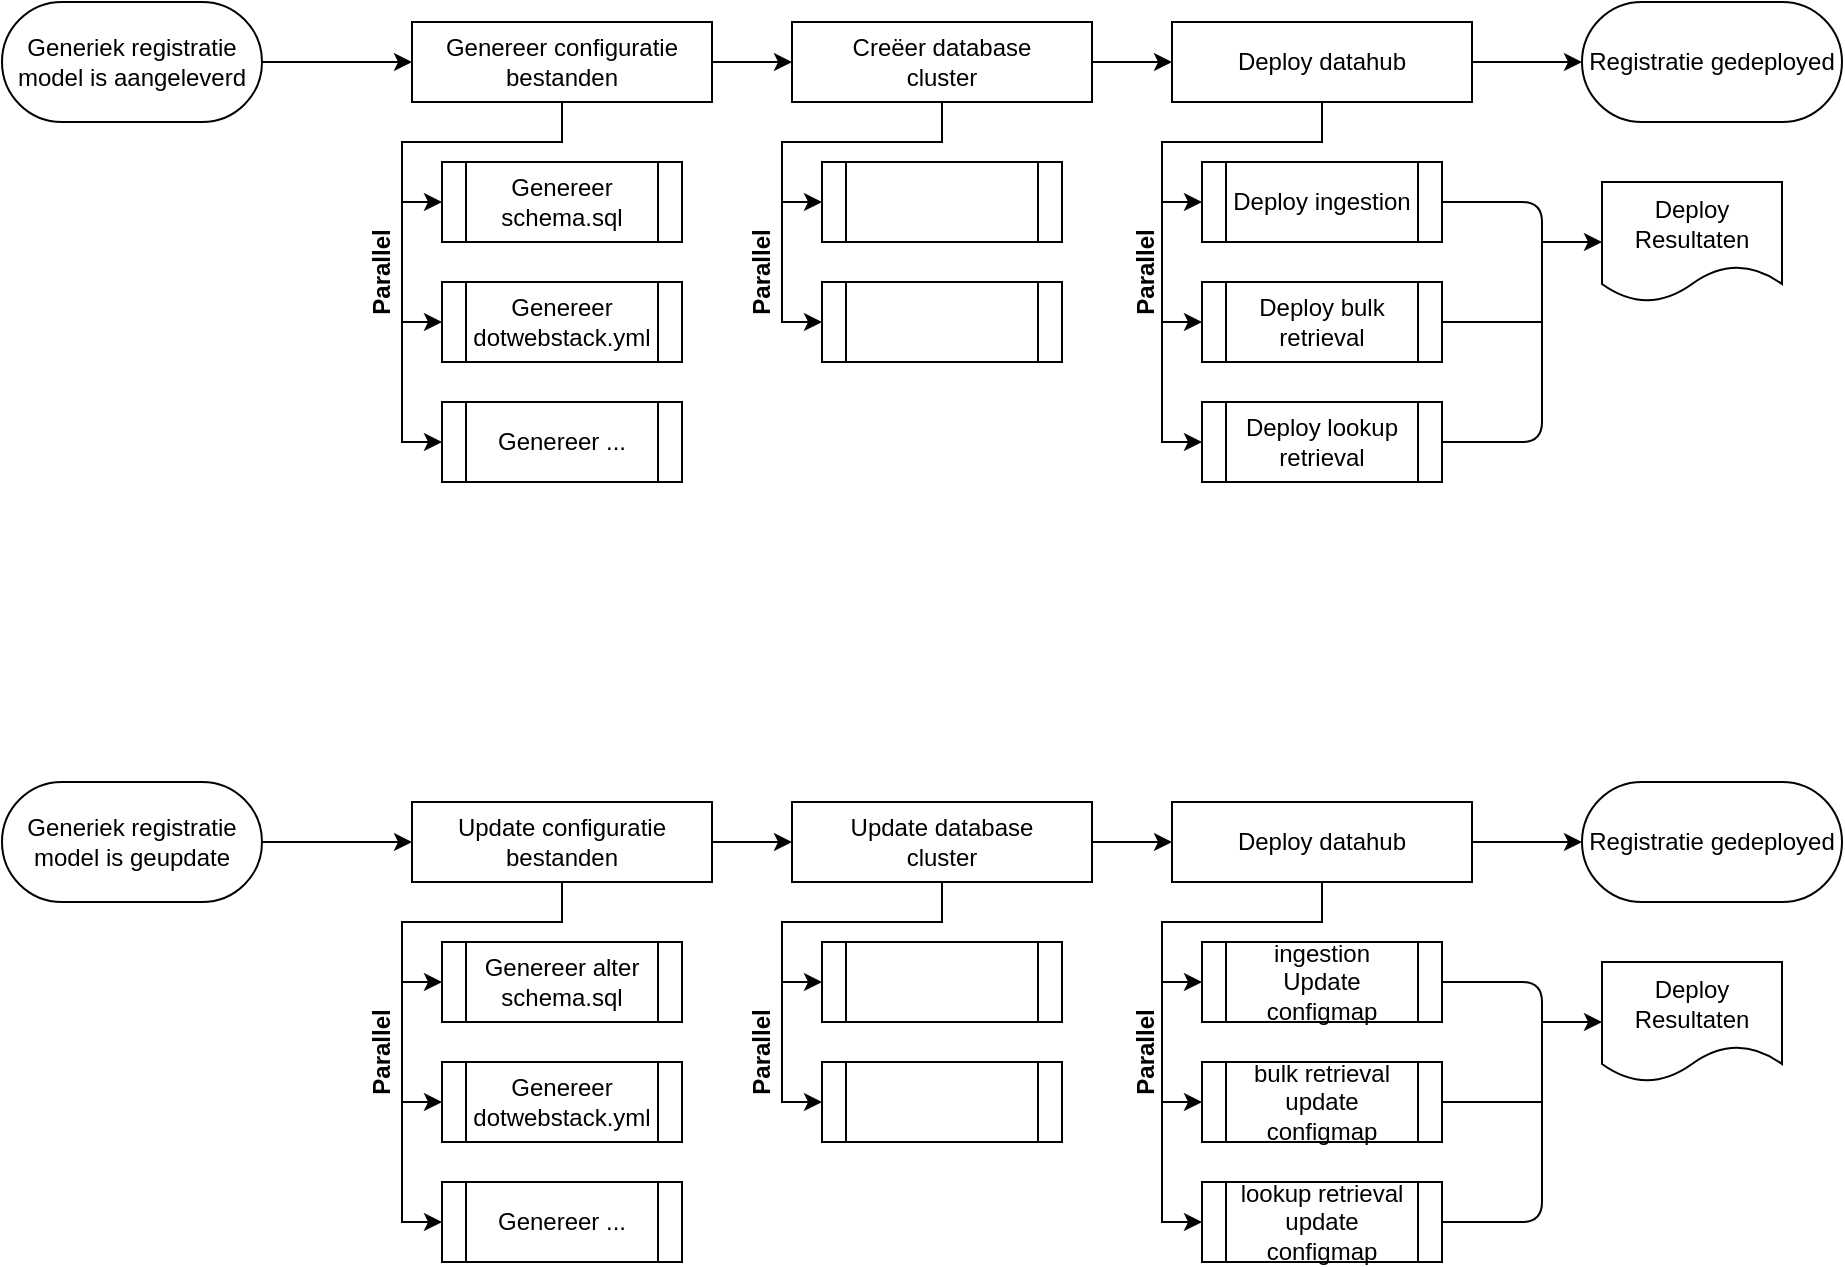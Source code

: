 <mxfile version="14.6.5" type="github">
  <diagram id="kgpKYQtTHZ0yAKxKKP6v" name="Page-1">
    <mxGraphModel dx="2062" dy="1122" grid="1" gridSize="10" guides="1" tooltips="1" connect="1" arrows="1" fold="1" page="1" pageScale="1" pageWidth="1169" pageHeight="827" math="0" shadow="0">
      <root>
        <mxCell id="0" />
        <mxCell id="1" parent="0" />
        <mxCell id="wzjEfONjaSVztIFdyo96-33" style="edgeStyle=elbowEdgeStyle;rounded=0;orthogonalLoop=1;jettySize=auto;html=1;exitX=1;exitY=0.5;exitDx=0;exitDy=0;entryX=0;entryY=0.5;entryDx=0;entryDy=0;" parent="1" source="wzjEfONjaSVztIFdyo96-2" target="wzjEfONjaSVztIFdyo96-3" edge="1">
          <mxGeometry relative="1" as="geometry" />
        </mxCell>
        <mxCell id="wzjEfONjaSVztIFdyo96-2" value="Generiek registratie model is aangeleverd" style="rounded=1;whiteSpace=wrap;html=1;arcSize=50;" parent="1" vertex="1">
          <mxGeometry x="40" y="120" width="130" height="60" as="geometry" />
        </mxCell>
        <mxCell id="wzjEfONjaSVztIFdyo96-8" style="edgeStyle=orthogonalEdgeStyle;rounded=0;orthogonalLoop=1;jettySize=auto;html=1;entryX=0;entryY=0.5;entryDx=0;entryDy=0;" parent="1" source="wzjEfONjaSVztIFdyo96-3" target="wzjEfONjaSVztIFdyo96-5" edge="1">
          <mxGeometry relative="1" as="geometry" />
        </mxCell>
        <mxCell id="wzjEfONjaSVztIFdyo96-35" style="edgeStyle=elbowEdgeStyle;rounded=0;orthogonalLoop=1;jettySize=auto;html=1;exitX=1;exitY=0.5;exitDx=0;exitDy=0;entryX=0;entryY=0.5;entryDx=0;entryDy=0;" parent="1" source="wzjEfONjaSVztIFdyo96-3" target="wzjEfONjaSVztIFdyo96-19" edge="1">
          <mxGeometry relative="1" as="geometry" />
        </mxCell>
        <mxCell id="wzjEfONjaSVztIFdyo96-3" value="Genereer configuratie bestanden" style="rounded=0;whiteSpace=wrap;html=1;" parent="1" vertex="1">
          <mxGeometry x="245" y="130" width="150" height="40" as="geometry" />
        </mxCell>
        <mxCell id="wzjEfONjaSVztIFdyo96-5" value="Genereer schema.sql" style="shape=process;whiteSpace=wrap;html=1;backgroundOutline=1;" parent="1" vertex="1">
          <mxGeometry x="260" y="200" width="120" height="40" as="geometry" />
        </mxCell>
        <mxCell id="wzjEfONjaSVztIFdyo96-6" value="Genereer dotwebstack.yml" style="shape=process;whiteSpace=wrap;html=1;backgroundOutline=1;" parent="1" vertex="1">
          <mxGeometry x="260" y="260" width="120" height="40" as="geometry" />
        </mxCell>
        <mxCell id="wzjEfONjaSVztIFdyo96-14" value="" style="edgeStyle=orthogonalEdgeStyle;rounded=0;orthogonalLoop=1;jettySize=auto;html=1;" parent="1" target="wzjEfONjaSVztIFdyo96-6" edge="1">
          <mxGeometry width="50" height="50" relative="1" as="geometry">
            <mxPoint x="240" y="220" as="sourcePoint" />
            <mxPoint x="200" y="390" as="targetPoint" />
            <Array as="points">
              <mxPoint x="240" y="280" />
            </Array>
          </mxGeometry>
        </mxCell>
        <mxCell id="wzjEfONjaSVztIFdyo96-16" value="" style="edgeStyle=orthogonalEdgeStyle;rounded=0;orthogonalLoop=1;jettySize=auto;html=1;" parent="1" edge="1">
          <mxGeometry width="50" height="50" relative="1" as="geometry">
            <mxPoint x="240" y="280" as="sourcePoint" />
            <mxPoint x="260" y="340" as="targetPoint" />
            <Array as="points">
              <mxPoint x="240" y="340" />
            </Array>
          </mxGeometry>
        </mxCell>
        <mxCell id="wzjEfONjaSVztIFdyo96-17" value="Genereer ..." style="shape=process;whiteSpace=wrap;html=1;backgroundOutline=1;" parent="1" vertex="1">
          <mxGeometry x="260" y="320" width="120" height="40" as="geometry" />
        </mxCell>
        <mxCell id="wzjEfONjaSVztIFdyo96-18" style="edgeStyle=orthogonalEdgeStyle;rounded=0;orthogonalLoop=1;jettySize=auto;html=1;entryX=0;entryY=0.5;entryDx=0;entryDy=0;" parent="1" source="wzjEfONjaSVztIFdyo96-19" target="wzjEfONjaSVztIFdyo96-20" edge="1">
          <mxGeometry relative="1" as="geometry" />
        </mxCell>
        <mxCell id="wzjEfONjaSVztIFdyo96-37" style="edgeStyle=elbowEdgeStyle;rounded=0;orthogonalLoop=1;jettySize=auto;html=1;exitX=1;exitY=0.5;exitDx=0;exitDy=0;entryX=0;entryY=0.5;entryDx=0;entryDy=0;" parent="1" source="wzjEfONjaSVztIFdyo96-19" target="wzjEfONjaSVztIFdyo96-26" edge="1">
          <mxGeometry relative="1" as="geometry" />
        </mxCell>
        <mxCell id="wzjEfONjaSVztIFdyo96-19" value="Creëer database&lt;br&gt;cluster" style="rounded=0;whiteSpace=wrap;html=1;" parent="1" vertex="1">
          <mxGeometry x="435" y="130" width="150" height="40" as="geometry" />
        </mxCell>
        <mxCell id="wzjEfONjaSVztIFdyo96-20" value="" style="shape=process;whiteSpace=wrap;html=1;backgroundOutline=1;" parent="1" vertex="1">
          <mxGeometry x="450" y="200" width="120" height="40" as="geometry" />
        </mxCell>
        <mxCell id="wzjEfONjaSVztIFdyo96-21" value="" style="shape=process;whiteSpace=wrap;html=1;backgroundOutline=1;" parent="1" vertex="1">
          <mxGeometry x="450" y="260" width="120" height="40" as="geometry" />
        </mxCell>
        <mxCell id="wzjEfONjaSVztIFdyo96-22" value="" style="edgeStyle=orthogonalEdgeStyle;rounded=0;orthogonalLoop=1;jettySize=auto;html=1;" parent="1" target="wzjEfONjaSVztIFdyo96-21" edge="1">
          <mxGeometry width="50" height="50" relative="1" as="geometry">
            <mxPoint x="430" y="220" as="sourcePoint" />
            <mxPoint x="390" y="390" as="targetPoint" />
            <Array as="points">
              <mxPoint x="430" y="280" />
            </Array>
          </mxGeometry>
        </mxCell>
        <mxCell id="wzjEfONjaSVztIFdyo96-25" style="edgeStyle=orthogonalEdgeStyle;rounded=0;orthogonalLoop=1;jettySize=auto;html=1;entryX=0;entryY=0.5;entryDx=0;entryDy=0;" parent="1" source="wzjEfONjaSVztIFdyo96-26" target="wzjEfONjaSVztIFdyo96-27" edge="1">
          <mxGeometry relative="1" as="geometry" />
        </mxCell>
        <mxCell id="wzjEfONjaSVztIFdyo96-26" value="Deploy datahub" style="rounded=0;whiteSpace=wrap;html=1;" parent="1" vertex="1">
          <mxGeometry x="625" y="130" width="150" height="40" as="geometry" />
        </mxCell>
        <mxCell id="wzjEfONjaSVztIFdyo96-27" value="Deploy ingestion" style="shape=process;whiteSpace=wrap;html=1;backgroundOutline=1;" parent="1" vertex="1">
          <mxGeometry x="640" y="200" width="120" height="40" as="geometry" />
        </mxCell>
        <mxCell id="wzjEfONjaSVztIFdyo96-28" value="Deploy bulk retrieval" style="shape=process;whiteSpace=wrap;html=1;backgroundOutline=1;" parent="1" vertex="1">
          <mxGeometry x="640" y="260" width="120" height="40" as="geometry" />
        </mxCell>
        <mxCell id="wzjEfONjaSVztIFdyo96-29" value="" style="edgeStyle=orthogonalEdgeStyle;rounded=0;orthogonalLoop=1;jettySize=auto;html=1;" parent="1" target="wzjEfONjaSVztIFdyo96-28" edge="1">
          <mxGeometry width="50" height="50" relative="1" as="geometry">
            <mxPoint x="620" y="220" as="sourcePoint" />
            <mxPoint x="580" y="390" as="targetPoint" />
            <Array as="points">
              <mxPoint x="620" y="280" />
            </Array>
          </mxGeometry>
        </mxCell>
        <mxCell id="wzjEfONjaSVztIFdyo96-30" value="" style="edgeStyle=orthogonalEdgeStyle;rounded=0;orthogonalLoop=1;jettySize=auto;html=1;" parent="1" edge="1">
          <mxGeometry width="50" height="50" relative="1" as="geometry">
            <mxPoint x="620" y="280" as="sourcePoint" />
            <mxPoint x="640" y="340" as="targetPoint" />
            <Array as="points">
              <mxPoint x="620" y="340" />
            </Array>
          </mxGeometry>
        </mxCell>
        <mxCell id="wzjEfONjaSVztIFdyo96-31" value="Deploy lookup retrieval" style="shape=process;whiteSpace=wrap;html=1;backgroundOutline=1;" parent="1" vertex="1">
          <mxGeometry x="640" y="320" width="120" height="40" as="geometry" />
        </mxCell>
        <mxCell id="wzjEfONjaSVztIFdyo96-43" value="" style="endArrow=none;html=1;entryX=1;entryY=0.5;entryDx=0;entryDy=0;exitX=1;exitY=0.5;exitDx=0;exitDy=0;edgeStyle=orthogonalEdgeStyle;" parent="1" source="wzjEfONjaSVztIFdyo96-31" target="wzjEfONjaSVztIFdyo96-27" edge="1">
          <mxGeometry width="50" height="50" relative="1" as="geometry">
            <mxPoint x="490" y="480" as="sourcePoint" />
            <mxPoint x="800" y="390" as="targetPoint" />
            <Array as="points">
              <mxPoint x="810" y="340" />
              <mxPoint x="810" y="220" />
            </Array>
          </mxGeometry>
        </mxCell>
        <mxCell id="wzjEfONjaSVztIFdyo96-46" value="" style="endArrow=none;html=1;exitX=1;exitY=0.5;exitDx=0;exitDy=0;" parent="1" source="wzjEfONjaSVztIFdyo96-28" edge="1">
          <mxGeometry width="50" height="50" relative="1" as="geometry">
            <mxPoint x="420" y="470" as="sourcePoint" />
            <mxPoint x="810" y="280" as="targetPoint" />
          </mxGeometry>
        </mxCell>
        <mxCell id="wzjEfONjaSVztIFdyo96-47" value="" style="endArrow=classic;html=1;entryX=0;entryY=0.5;entryDx=0;entryDy=0;" parent="1" target="wzjEfONjaSVztIFdyo96-48" edge="1">
          <mxGeometry width="50" height="50" relative="1" as="geometry">
            <mxPoint x="810" y="240" as="sourcePoint" />
            <mxPoint x="880" y="240" as="targetPoint" />
          </mxGeometry>
        </mxCell>
        <mxCell id="wzjEfONjaSVztIFdyo96-48" value="Deploy Resultaten" style="shape=document;whiteSpace=wrap;html=1;boundedLbl=1;" parent="1" vertex="1">
          <mxGeometry x="840" y="210" width="90" height="60" as="geometry" />
        </mxCell>
        <mxCell id="wzjEfONjaSVztIFdyo96-49" value="Parallel" style="text;html=1;strokeColor=none;fillColor=none;align=center;verticalAlign=middle;whiteSpace=wrap;rounded=0;fontStyle=1;horizontal=0;" parent="1" vertex="1">
          <mxGeometry x="215" y="220" width="30" height="70" as="geometry" />
        </mxCell>
        <mxCell id="wzjEfONjaSVztIFdyo96-50" value="Parallel" style="text;html=1;strokeColor=none;fillColor=none;align=center;verticalAlign=middle;whiteSpace=wrap;rounded=0;fontStyle=1;horizontal=0;" parent="1" vertex="1">
          <mxGeometry x="405" y="220" width="30" height="70" as="geometry" />
        </mxCell>
        <mxCell id="wzjEfONjaSVztIFdyo96-51" value="Parallel" style="text;html=1;strokeColor=none;fillColor=none;align=center;verticalAlign=middle;whiteSpace=wrap;rounded=0;fontStyle=1;horizontal=0;" parent="1" vertex="1">
          <mxGeometry x="597" y="220" width="30" height="70" as="geometry" />
        </mxCell>
        <mxCell id="wzjEfONjaSVztIFdyo96-52" value="Registratie gedeployed" style="rounded=1;whiteSpace=wrap;html=1;arcSize=50;" parent="1" vertex="1">
          <mxGeometry x="830" y="120" width="130" height="60" as="geometry" />
        </mxCell>
        <mxCell id="wzjEfONjaSVztIFdyo96-53" style="edgeStyle=elbowEdgeStyle;rounded=0;orthogonalLoop=1;jettySize=auto;html=1;exitX=1;exitY=0.5;exitDx=0;exitDy=0;entryX=0;entryY=0.5;entryDx=0;entryDy=0;" parent="1" source="wzjEfONjaSVztIFdyo96-26" target="wzjEfONjaSVztIFdyo96-52" edge="1">
          <mxGeometry relative="1" as="geometry">
            <mxPoint x="790" y="160" as="sourcePoint" />
            <mxPoint x="830" y="160" as="targetPoint" />
          </mxGeometry>
        </mxCell>
        <mxCell id="pLYKptQCvOjpQbOhUAxm-1" style="edgeStyle=elbowEdgeStyle;rounded=0;orthogonalLoop=1;jettySize=auto;html=1;exitX=1;exitY=0.5;exitDx=0;exitDy=0;entryX=0;entryY=0.5;entryDx=0;entryDy=0;" edge="1" parent="1" source="pLYKptQCvOjpQbOhUAxm-2" target="pLYKptQCvOjpQbOhUAxm-5">
          <mxGeometry relative="1" as="geometry" />
        </mxCell>
        <mxCell id="pLYKptQCvOjpQbOhUAxm-2" value="Generiek registratie model is geupdate" style="rounded=1;whiteSpace=wrap;html=1;arcSize=50;" vertex="1" parent="1">
          <mxGeometry x="40" y="510" width="130" height="60" as="geometry" />
        </mxCell>
        <mxCell id="pLYKptQCvOjpQbOhUAxm-3" style="edgeStyle=orthogonalEdgeStyle;rounded=0;orthogonalLoop=1;jettySize=auto;html=1;entryX=0;entryY=0.5;entryDx=0;entryDy=0;" edge="1" parent="1" source="pLYKptQCvOjpQbOhUAxm-5" target="pLYKptQCvOjpQbOhUAxm-6">
          <mxGeometry relative="1" as="geometry" />
        </mxCell>
        <mxCell id="pLYKptQCvOjpQbOhUAxm-4" style="edgeStyle=elbowEdgeStyle;rounded=0;orthogonalLoop=1;jettySize=auto;html=1;exitX=1;exitY=0.5;exitDx=0;exitDy=0;entryX=0;entryY=0.5;entryDx=0;entryDy=0;" edge="1" parent="1" source="pLYKptQCvOjpQbOhUAxm-5" target="pLYKptQCvOjpQbOhUAxm-13">
          <mxGeometry relative="1" as="geometry" />
        </mxCell>
        <mxCell id="pLYKptQCvOjpQbOhUAxm-5" value="Update configuratie bestanden" style="rounded=0;whiteSpace=wrap;html=1;" vertex="1" parent="1">
          <mxGeometry x="245" y="520" width="150" height="40" as="geometry" />
        </mxCell>
        <mxCell id="pLYKptQCvOjpQbOhUAxm-6" value="Genereer alter schema.sql" style="shape=process;whiteSpace=wrap;html=1;backgroundOutline=1;" vertex="1" parent="1">
          <mxGeometry x="260" y="590" width="120" height="40" as="geometry" />
        </mxCell>
        <mxCell id="pLYKptQCvOjpQbOhUAxm-7" value="Genereer dotwebstack.yml" style="shape=process;whiteSpace=wrap;html=1;backgroundOutline=1;" vertex="1" parent="1">
          <mxGeometry x="260" y="650" width="120" height="40" as="geometry" />
        </mxCell>
        <mxCell id="pLYKptQCvOjpQbOhUAxm-8" value="" style="edgeStyle=orthogonalEdgeStyle;rounded=0;orthogonalLoop=1;jettySize=auto;html=1;" edge="1" parent="1" target="pLYKptQCvOjpQbOhUAxm-7">
          <mxGeometry width="50" height="50" relative="1" as="geometry">
            <mxPoint x="240" y="610" as="sourcePoint" />
            <mxPoint x="200" y="780" as="targetPoint" />
            <Array as="points">
              <mxPoint x="240" y="670" />
            </Array>
          </mxGeometry>
        </mxCell>
        <mxCell id="pLYKptQCvOjpQbOhUAxm-9" value="" style="edgeStyle=orthogonalEdgeStyle;rounded=0;orthogonalLoop=1;jettySize=auto;html=1;" edge="1" parent="1">
          <mxGeometry width="50" height="50" relative="1" as="geometry">
            <mxPoint x="240" y="670" as="sourcePoint" />
            <mxPoint x="260" y="730" as="targetPoint" />
            <Array as="points">
              <mxPoint x="240" y="730" />
            </Array>
          </mxGeometry>
        </mxCell>
        <mxCell id="pLYKptQCvOjpQbOhUAxm-10" value="Genereer ..." style="shape=process;whiteSpace=wrap;html=1;backgroundOutline=1;" vertex="1" parent="1">
          <mxGeometry x="260" y="710" width="120" height="40" as="geometry" />
        </mxCell>
        <mxCell id="pLYKptQCvOjpQbOhUAxm-11" style="edgeStyle=orthogonalEdgeStyle;rounded=0;orthogonalLoop=1;jettySize=auto;html=1;entryX=0;entryY=0.5;entryDx=0;entryDy=0;" edge="1" parent="1" source="pLYKptQCvOjpQbOhUAxm-13" target="pLYKptQCvOjpQbOhUAxm-14">
          <mxGeometry relative="1" as="geometry" />
        </mxCell>
        <mxCell id="pLYKptQCvOjpQbOhUAxm-12" style="edgeStyle=elbowEdgeStyle;rounded=0;orthogonalLoop=1;jettySize=auto;html=1;exitX=1;exitY=0.5;exitDx=0;exitDy=0;entryX=0;entryY=0.5;entryDx=0;entryDy=0;" edge="1" parent="1" source="pLYKptQCvOjpQbOhUAxm-13" target="pLYKptQCvOjpQbOhUAxm-18">
          <mxGeometry relative="1" as="geometry" />
        </mxCell>
        <mxCell id="pLYKptQCvOjpQbOhUAxm-13" value="Update database&lt;br&gt;cluster" style="rounded=0;whiteSpace=wrap;html=1;" vertex="1" parent="1">
          <mxGeometry x="435" y="520" width="150" height="40" as="geometry" />
        </mxCell>
        <mxCell id="pLYKptQCvOjpQbOhUAxm-14" value="" style="shape=process;whiteSpace=wrap;html=1;backgroundOutline=1;" vertex="1" parent="1">
          <mxGeometry x="450" y="590" width="120" height="40" as="geometry" />
        </mxCell>
        <mxCell id="pLYKptQCvOjpQbOhUAxm-15" value="" style="shape=process;whiteSpace=wrap;html=1;backgroundOutline=1;" vertex="1" parent="1">
          <mxGeometry x="450" y="650" width="120" height="40" as="geometry" />
        </mxCell>
        <mxCell id="pLYKptQCvOjpQbOhUAxm-16" value="" style="edgeStyle=orthogonalEdgeStyle;rounded=0;orthogonalLoop=1;jettySize=auto;html=1;" edge="1" parent="1" target="pLYKptQCvOjpQbOhUAxm-15">
          <mxGeometry width="50" height="50" relative="1" as="geometry">
            <mxPoint x="430" y="610" as="sourcePoint" />
            <mxPoint x="390" y="780" as="targetPoint" />
            <Array as="points">
              <mxPoint x="430" y="670" />
            </Array>
          </mxGeometry>
        </mxCell>
        <mxCell id="pLYKptQCvOjpQbOhUAxm-17" style="edgeStyle=orthogonalEdgeStyle;rounded=0;orthogonalLoop=1;jettySize=auto;html=1;entryX=0;entryY=0.5;entryDx=0;entryDy=0;" edge="1" parent="1" source="pLYKptQCvOjpQbOhUAxm-18" target="pLYKptQCvOjpQbOhUAxm-19">
          <mxGeometry relative="1" as="geometry" />
        </mxCell>
        <mxCell id="pLYKptQCvOjpQbOhUAxm-18" value="Deploy datahub" style="rounded=0;whiteSpace=wrap;html=1;" vertex="1" parent="1">
          <mxGeometry x="625" y="520" width="150" height="40" as="geometry" />
        </mxCell>
        <mxCell id="pLYKptQCvOjpQbOhUAxm-19" value="ingestion&lt;br&gt;Update configmap" style="shape=process;whiteSpace=wrap;html=1;backgroundOutline=1;" vertex="1" parent="1">
          <mxGeometry x="640" y="590" width="120" height="40" as="geometry" />
        </mxCell>
        <mxCell id="pLYKptQCvOjpQbOhUAxm-20" value="bulk retrieval&lt;br&gt;update configmap" style="shape=process;whiteSpace=wrap;html=1;backgroundOutline=1;" vertex="1" parent="1">
          <mxGeometry x="640" y="650" width="120" height="40" as="geometry" />
        </mxCell>
        <mxCell id="pLYKptQCvOjpQbOhUAxm-21" value="" style="edgeStyle=orthogonalEdgeStyle;rounded=0;orthogonalLoop=1;jettySize=auto;html=1;" edge="1" parent="1" target="pLYKptQCvOjpQbOhUAxm-20">
          <mxGeometry width="50" height="50" relative="1" as="geometry">
            <mxPoint x="620" y="610" as="sourcePoint" />
            <mxPoint x="580" y="780" as="targetPoint" />
            <Array as="points">
              <mxPoint x="620" y="670" />
            </Array>
          </mxGeometry>
        </mxCell>
        <mxCell id="pLYKptQCvOjpQbOhUAxm-22" value="" style="edgeStyle=orthogonalEdgeStyle;rounded=0;orthogonalLoop=1;jettySize=auto;html=1;" edge="1" parent="1">
          <mxGeometry width="50" height="50" relative="1" as="geometry">
            <mxPoint x="620" y="670" as="sourcePoint" />
            <mxPoint x="640" y="730" as="targetPoint" />
            <Array as="points">
              <mxPoint x="620" y="730" />
            </Array>
          </mxGeometry>
        </mxCell>
        <mxCell id="pLYKptQCvOjpQbOhUAxm-23" value="lookup retrieval&lt;br&gt;update configmap" style="shape=process;whiteSpace=wrap;html=1;backgroundOutline=1;" vertex="1" parent="1">
          <mxGeometry x="640" y="710" width="120" height="40" as="geometry" />
        </mxCell>
        <mxCell id="pLYKptQCvOjpQbOhUAxm-24" value="" style="endArrow=none;html=1;entryX=1;entryY=0.5;entryDx=0;entryDy=0;exitX=1;exitY=0.5;exitDx=0;exitDy=0;edgeStyle=orthogonalEdgeStyle;" edge="1" parent="1" source="pLYKptQCvOjpQbOhUAxm-23" target="pLYKptQCvOjpQbOhUAxm-19">
          <mxGeometry width="50" height="50" relative="1" as="geometry">
            <mxPoint x="490" y="870" as="sourcePoint" />
            <mxPoint x="800" y="780" as="targetPoint" />
            <Array as="points">
              <mxPoint x="810" y="730" />
              <mxPoint x="810" y="610" />
            </Array>
          </mxGeometry>
        </mxCell>
        <mxCell id="pLYKptQCvOjpQbOhUAxm-25" value="" style="endArrow=none;html=1;exitX=1;exitY=0.5;exitDx=0;exitDy=0;" edge="1" parent="1" source="pLYKptQCvOjpQbOhUAxm-20">
          <mxGeometry width="50" height="50" relative="1" as="geometry">
            <mxPoint x="420" y="860" as="sourcePoint" />
            <mxPoint x="810" y="670" as="targetPoint" />
          </mxGeometry>
        </mxCell>
        <mxCell id="pLYKptQCvOjpQbOhUAxm-26" value="" style="endArrow=classic;html=1;entryX=0;entryY=0.5;entryDx=0;entryDy=0;" edge="1" parent="1" target="pLYKptQCvOjpQbOhUAxm-27">
          <mxGeometry width="50" height="50" relative="1" as="geometry">
            <mxPoint x="810" y="630" as="sourcePoint" />
            <mxPoint x="880" y="630" as="targetPoint" />
          </mxGeometry>
        </mxCell>
        <mxCell id="pLYKptQCvOjpQbOhUAxm-27" value="Deploy Resultaten" style="shape=document;whiteSpace=wrap;html=1;boundedLbl=1;" vertex="1" parent="1">
          <mxGeometry x="840" y="600" width="90" height="60" as="geometry" />
        </mxCell>
        <mxCell id="pLYKptQCvOjpQbOhUAxm-28" value="Parallel" style="text;html=1;strokeColor=none;fillColor=none;align=center;verticalAlign=middle;whiteSpace=wrap;rounded=0;fontStyle=1;horizontal=0;" vertex="1" parent="1">
          <mxGeometry x="215" y="610" width="30" height="70" as="geometry" />
        </mxCell>
        <mxCell id="pLYKptQCvOjpQbOhUAxm-29" value="Parallel" style="text;html=1;strokeColor=none;fillColor=none;align=center;verticalAlign=middle;whiteSpace=wrap;rounded=0;fontStyle=1;horizontal=0;" vertex="1" parent="1">
          <mxGeometry x="405" y="610" width="30" height="70" as="geometry" />
        </mxCell>
        <mxCell id="pLYKptQCvOjpQbOhUAxm-30" value="Parallel" style="text;html=1;strokeColor=none;fillColor=none;align=center;verticalAlign=middle;whiteSpace=wrap;rounded=0;fontStyle=1;horizontal=0;" vertex="1" parent="1">
          <mxGeometry x="597" y="610" width="30" height="70" as="geometry" />
        </mxCell>
        <mxCell id="pLYKptQCvOjpQbOhUAxm-31" value="Registratie gedeployed" style="rounded=1;whiteSpace=wrap;html=1;arcSize=50;" vertex="1" parent="1">
          <mxGeometry x="830" y="510" width="130" height="60" as="geometry" />
        </mxCell>
        <mxCell id="pLYKptQCvOjpQbOhUAxm-32" style="edgeStyle=elbowEdgeStyle;rounded=0;orthogonalLoop=1;jettySize=auto;html=1;exitX=1;exitY=0.5;exitDx=0;exitDy=0;entryX=0;entryY=0.5;entryDx=0;entryDy=0;" edge="1" parent="1" source="pLYKptQCvOjpQbOhUAxm-18" target="pLYKptQCvOjpQbOhUAxm-31">
          <mxGeometry relative="1" as="geometry">
            <mxPoint x="790" y="550" as="sourcePoint" />
            <mxPoint x="830" y="550" as="targetPoint" />
          </mxGeometry>
        </mxCell>
      </root>
    </mxGraphModel>
  </diagram>
</mxfile>
